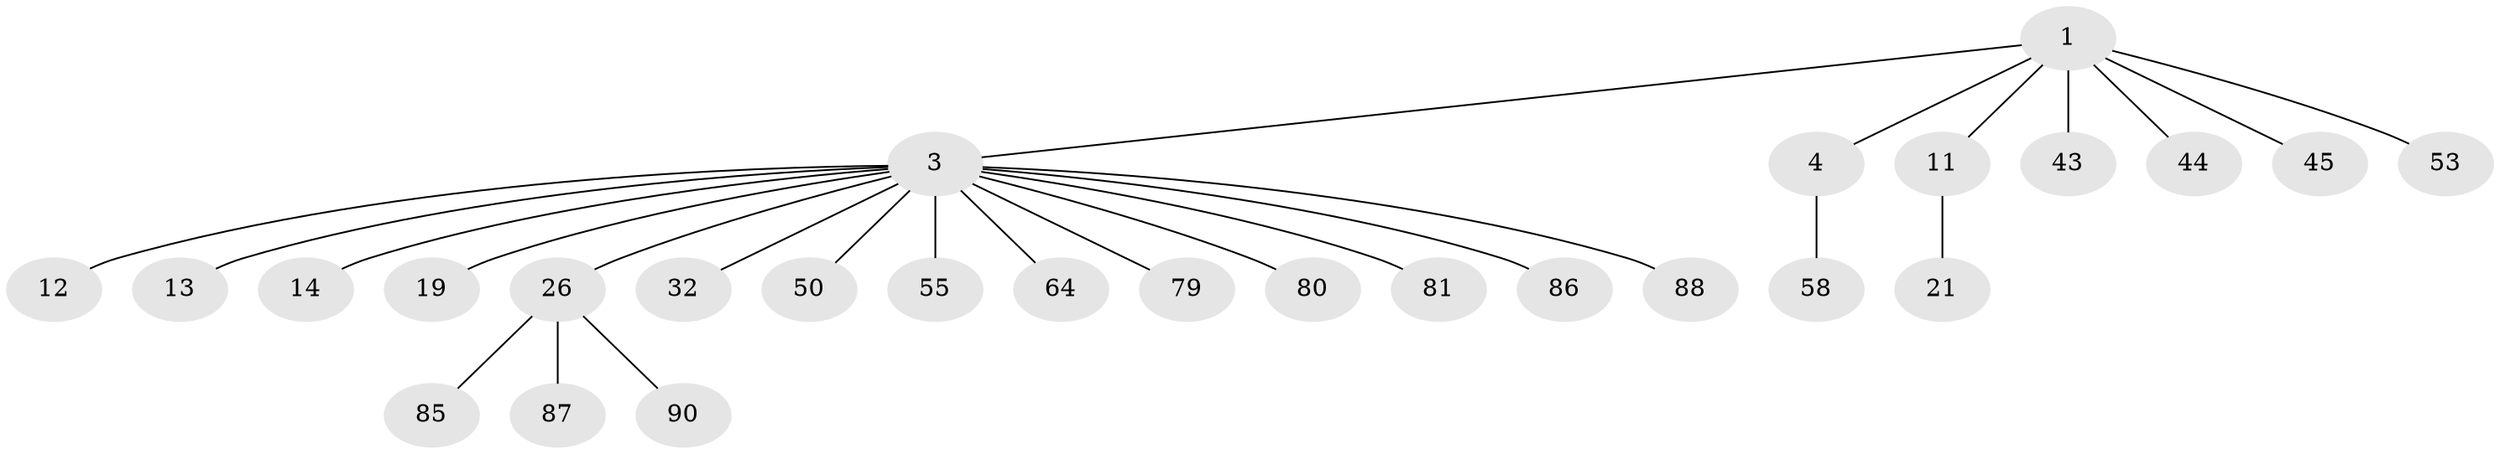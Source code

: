// original degree distribution, {4: 0.07692307692307693, 5: 0.03296703296703297, 6: 0.01098901098901099, 7: 0.01098901098901099, 2: 0.25274725274725274, 3: 0.12087912087912088, 1: 0.4945054945054945}
// Generated by graph-tools (version 1.1) at 2025/19/03/04/25 18:19:22]
// undirected, 27 vertices, 26 edges
graph export_dot {
graph [start="1"]
  node [color=gray90,style=filled];
  1 [super="+2+37+10"];
  3 [super="+25+40+76+5"];
  4 [super="+28+33+9+18"];
  11 [super="+48+47+17+38"];
  12;
  13;
  14 [super="+24"];
  19 [super="+27+91+23"];
  21 [super="+67"];
  26 [super="+35"];
  32;
  43;
  44;
  45 [super="+59"];
  50;
  53;
  55;
  58 [super="+73"];
  64 [super="+71"];
  79;
  80 [super="+83"];
  81;
  85;
  86;
  87 [super="+89"];
  88;
  90;
  1 -- 4;
  1 -- 3;
  1 -- 53;
  1 -- 44;
  1 -- 45;
  1 -- 43;
  1 -- 11;
  3 -- 80;
  3 -- 81;
  3 -- 86;
  3 -- 79;
  3 -- 64;
  3 -- 32;
  3 -- 12;
  3 -- 13;
  3 -- 14;
  3 -- 50;
  3 -- 19;
  3 -- 55;
  3 -- 88;
  3 -- 26;
  4 -- 58;
  11 -- 21;
  26 -- 85;
  26 -- 90;
  26 -- 87;
}
